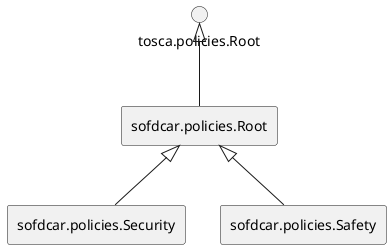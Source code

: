 @startuml
skinparam componentStyle rectangle


rectangle "sofdcar.policies.Root"

rectangle "sofdcar.policies.Security"

rectangle "sofdcar.policies.Safety"


"tosca.policies.Root" <|-- "sofdcar.policies.Root"

"sofdcar.policies.Root" <|-- "sofdcar.policies.Security"

"sofdcar.policies.Root" <|-- "sofdcar.policies.Safety"

@enduml